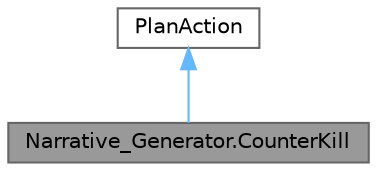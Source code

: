 digraph "Narrative_Generator.CounterKill"
{
 // LATEX_PDF_SIZE
  bgcolor="transparent";
  edge [fontname=Helvetica,fontsize=10,labelfontname=Helvetica,labelfontsize=10];
  node [fontname=Helvetica,fontsize=10,shape=box,height=0.2,width=0.4];
  Node1 [label="Narrative_Generator.CounterKill",height=0.2,width=0.4,color="gray40", fillcolor="grey60", style="filled", fontcolor="black",tooltip="The class that implements the agent's action: \"Counter Kill\"."];
  Node2 -> Node1 [dir="back",color="steelblue1",style="solid"];
  Node2 [label="PlanAction",height=0.2,width=0.4,color="gray40", fillcolor="white", style="filled",URL="$class_narrative___generator_1_1_plan_action.html",tooltip="A class that implements an action that an agent takes to change the state of the storyworld."];
}
